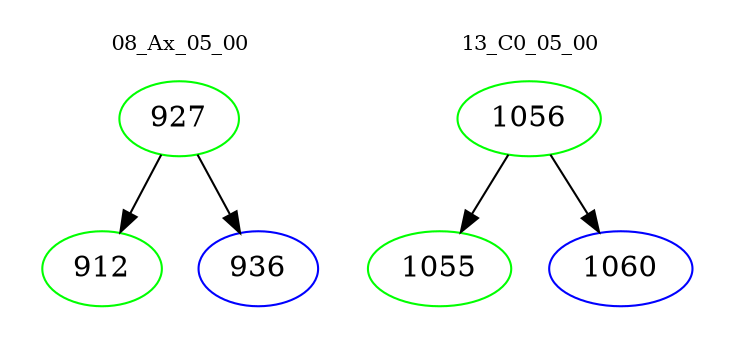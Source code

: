 digraph{
subgraph cluster_0 {
color = white
label = "08_Ax_05_00";
fontsize=10;
T0_927 [label="927", color="green"]
T0_927 -> T0_912 [color="black"]
T0_912 [label="912", color="green"]
T0_927 -> T0_936 [color="black"]
T0_936 [label="936", color="blue"]
}
subgraph cluster_1 {
color = white
label = "13_C0_05_00";
fontsize=10;
T1_1056 [label="1056", color="green"]
T1_1056 -> T1_1055 [color="black"]
T1_1055 [label="1055", color="green"]
T1_1056 -> T1_1060 [color="black"]
T1_1060 [label="1060", color="blue"]
}
}
